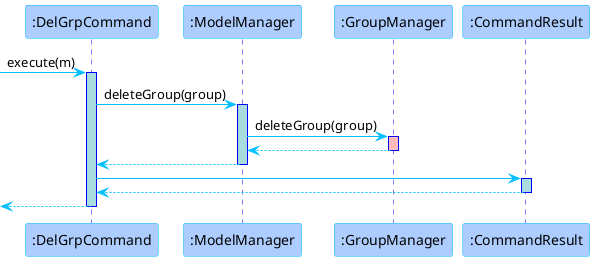 @startuml
skinparam sequence {
ArrowColor DeepSkyBlue
ParticipantBorderColor DeepSkyBlue
ParticipantBackgroundColor DodgerBlue
LifeLineBorderColor blue
LifeLineBackgroundColor #A9DCDF

}
hide members
hide circle
skinparam shadowing false

participant ":DelGrpCommand" as DelGrpCommand #adcdff
participant ":ModelManager" as ModelManager #adcdff
participant ":GroupManager" as GroupManager #adcdff
participant ":CommandResult" as CommandResult #adcdff


-> DelGrpCommand: execute(m)
activate DelGrpCommand 
DelGrpCommand -> ModelManager : deleteGroup(group)
activate ModelManager 
ModelManager -> GroupManager : deleteGroup(group)
activate GroupManager #FFBBBB
return
return
DelGrpCommand -> CommandResult 
activate CommandResult
return
return
deactivate GroupManager
deactivate ModelManager

deactivate DelGrpCommand
@enduml